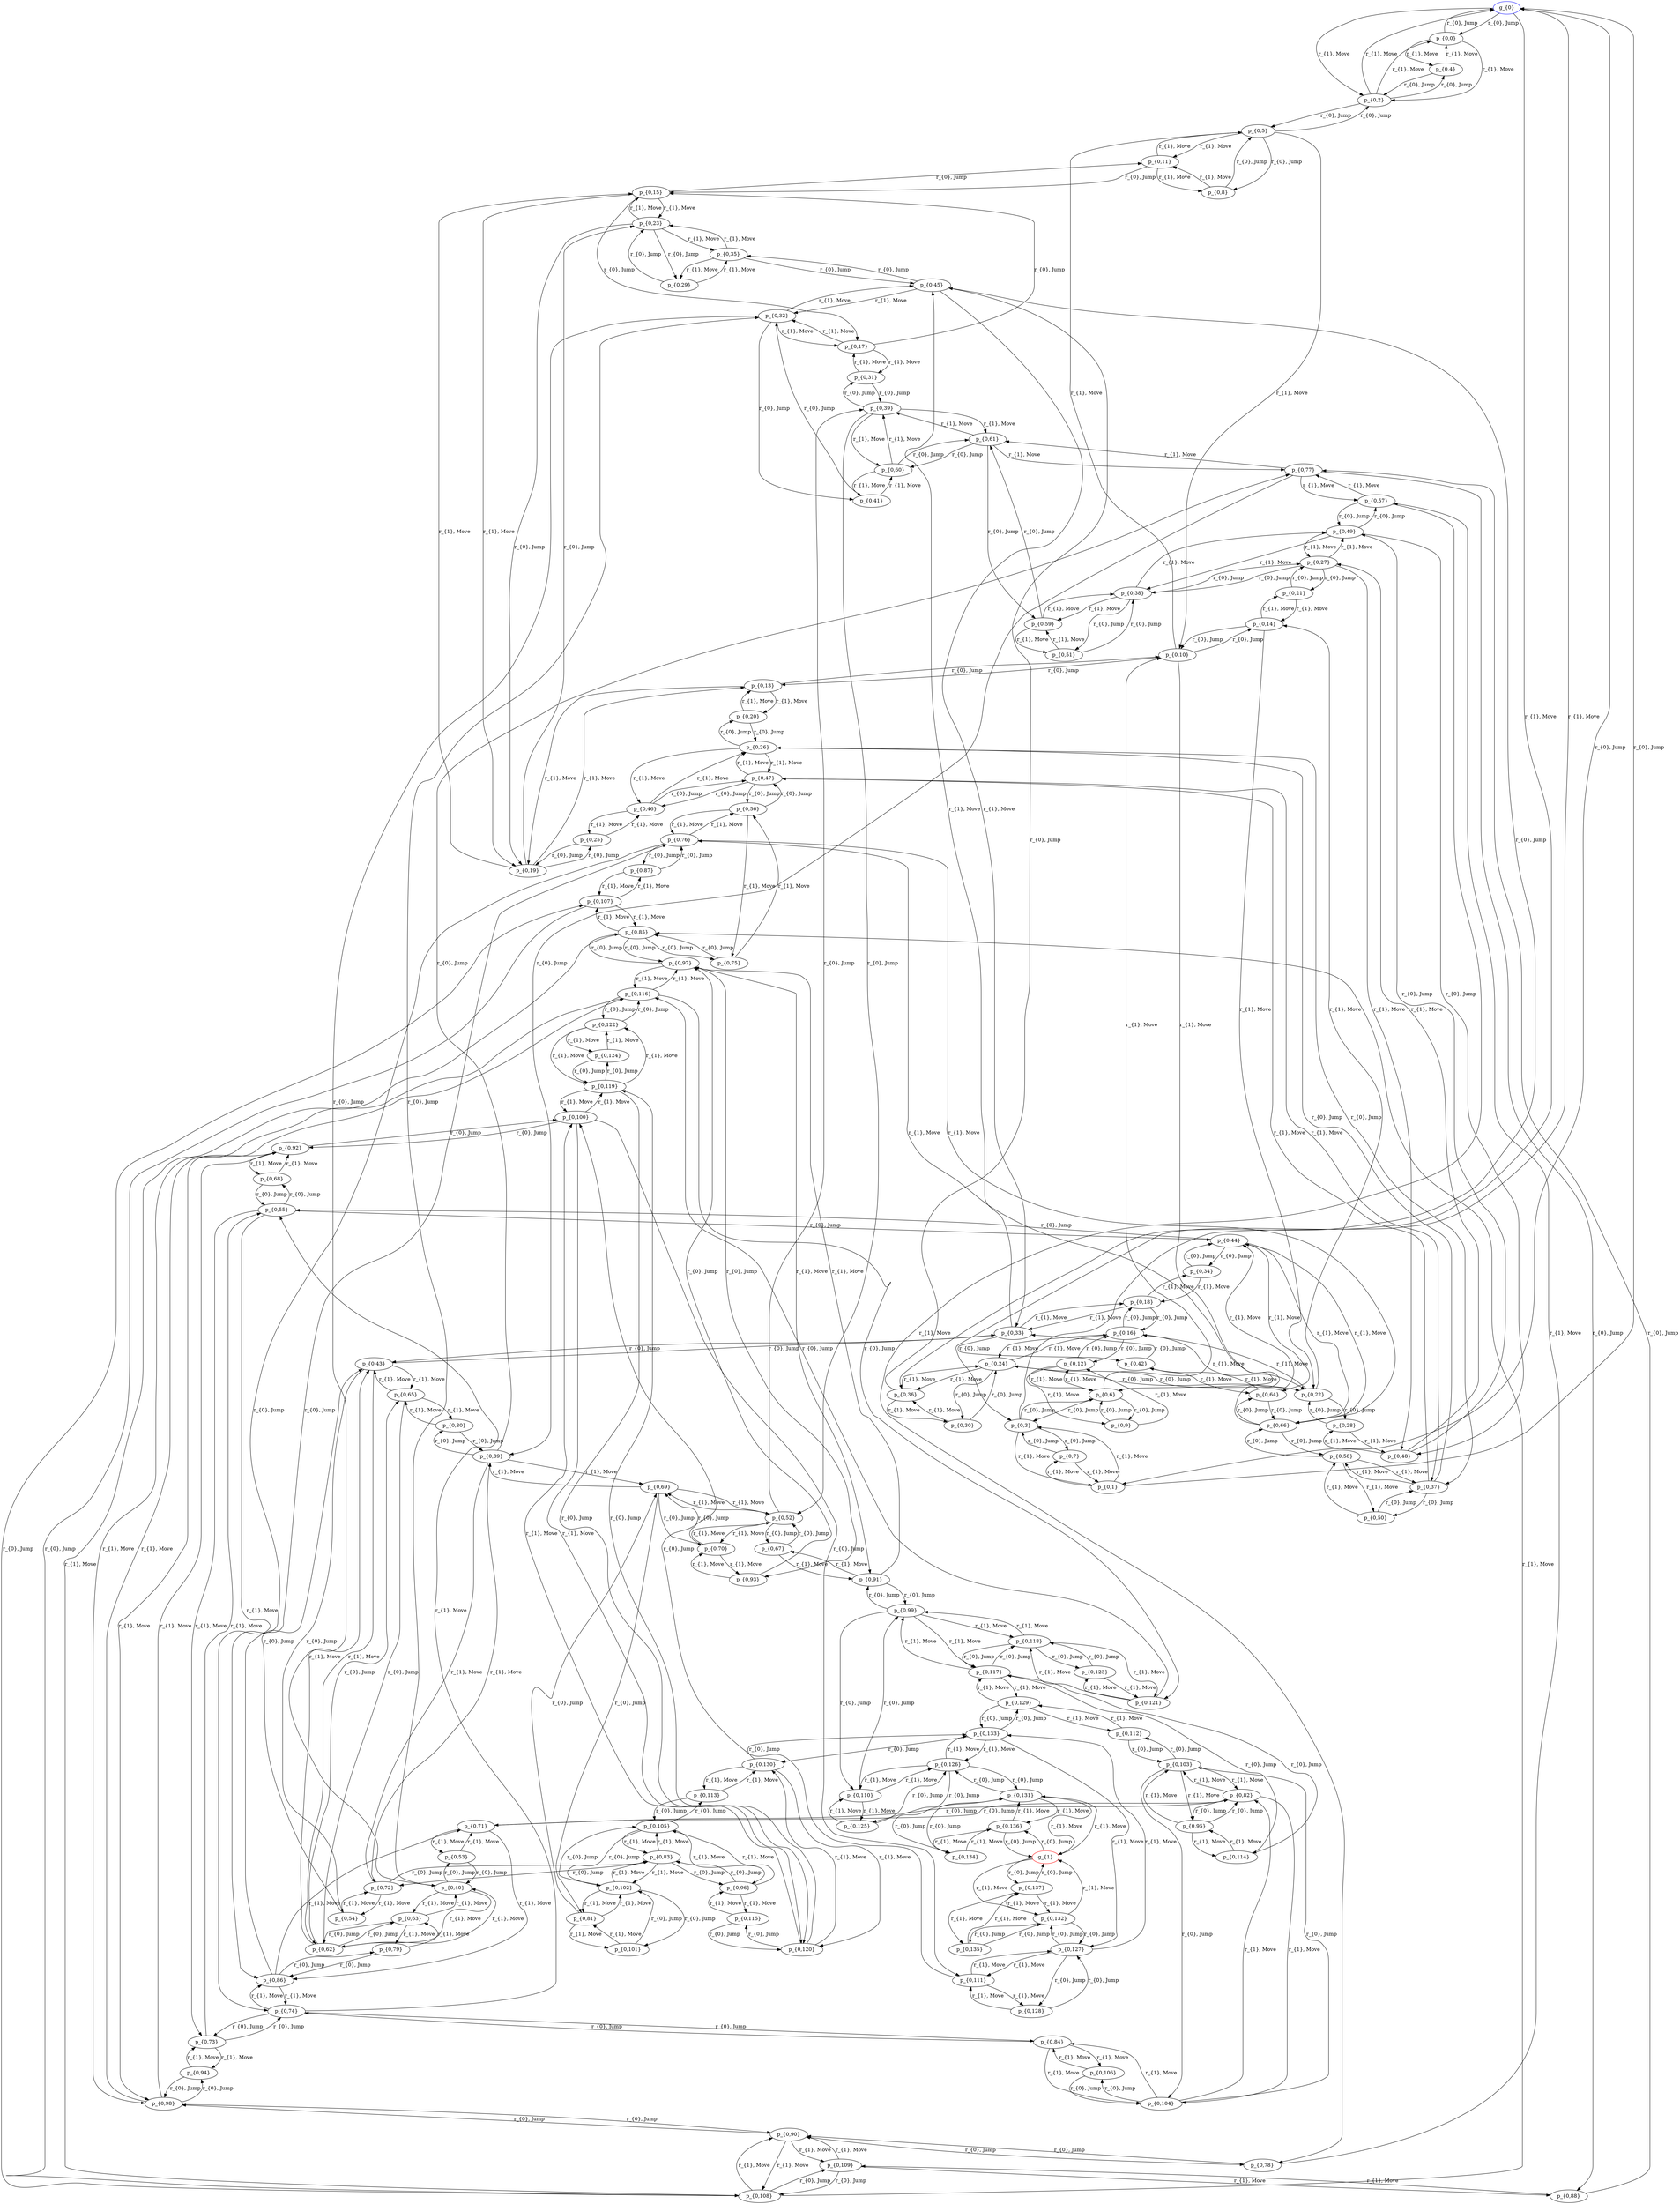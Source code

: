 digraph g {
 layout = "dot"; 
// id = 0, graphName = g_{0}
"0-0" [ shape=ellipse label="g_{0}" image="out/019_g_0_11311100.svg" color="blue" ];
// id = 1, graphName = p_{0,0}
"1-0" [ shape=ellipse label="p_{0,0}" image="out/021_g_2_11311100.svg" ];
// id = 3, graphName = p_{0,1}
"3-0" [ shape=ellipse label="p_{0,1}" image="out/023_g_3_11311100.svg" ];
// id = 5, graphName = p_{0,2}
"5-0" [ shape=ellipse label="p_{0,2}" image="out/025_g_4_11311100.svg" ];
// id = 7, graphName = p_{0,3}
"7-0" [ shape=ellipse label="p_{0,3}" image="out/027_g_5_11311100.svg" ];
// id = 11, graphName = p_{0,4}
"11-0" [ shape=ellipse label="p_{0,4}" image="out/029_g_8_11311100.svg" ];
// id = 13, graphName = p_{0,5}
"13-0" [ shape=ellipse label="p_{0,5}" image="out/031_g_9_11311100.svg" ];
// id = 15, graphName = p_{0,6}
"15-0" [ shape=ellipse label="p_{0,6}" image="out/033_g_10_11311100.svg" ];
// id = 17, graphName = p_{0,7}
"17-0" [ shape=ellipse label="p_{0,7}" image="out/035_g_11_11311100.svg" ];
// id = 29, graphName = p_{0,8}
"29-0" [ shape=ellipse label="p_{0,8}" image="out/037_g_22_11311100.svg" ];
// id = 31, graphName = p_{0,9}
"31-0" [ shape=ellipse label="p_{0,9}" image="out/039_g_23_11311100.svg" ];
// id = 36, graphName = p_{0,10}
"36-0" [ shape=ellipse label="p_{0,10}" image="out/041_g_27_11311100.svg" ];
// id = 38, graphName = p_{0,11}
"38-0" [ shape=ellipse label="p_{0,11}" image="out/043_g_28_11311100.svg" ];
// id = 40, graphName = p_{0,12}
"40-0" [ shape=ellipse label="p_{0,12}" image="out/045_g_29_11311100.svg" ];
// id = 46, graphName = p_{0,13}
"46-0" [ shape=ellipse label="p_{0,13}" image="out/047_g_34_11311100.svg" ];
// id = 48, graphName = p_{0,14}
"48-0" [ shape=ellipse label="p_{0,14}" image="out/049_g_35_11311100.svg" ];
// id = 50, graphName = p_{0,15}
"50-0" [ shape=ellipse label="p_{0,15}" image="out/051_g_36_11311100.svg" ];
// id = 52, graphName = p_{0,16}
"52-0" [ shape=ellipse label="p_{0,16}" image="out/053_g_37_11311100.svg" ];
// id = 64, graphName = p_{0,17}
"64-0" [ shape=ellipse label="p_{0,17}" image="out/055_g_48_11311100.svg" ];
// id = 68, graphName = p_{0,18}
"68-0" [ shape=ellipse label="p_{0,18}" image="out/057_g_51_11311100.svg" ];
// id = 70, graphName = p_{0,19}
"70-0" [ shape=ellipse label="p_{0,19}" image="out/059_g_52_11311100.svg" ];
// id = 72, graphName = p_{0,20}
"72-0" [ shape=ellipse label="p_{0,20}" image="out/061_g_53_11311100.svg" ];
// id = 74, graphName = p_{0,21}
"74-0" [ shape=ellipse label="p_{0,21}" image="out/063_g_54_11311100.svg" ];
// id = 76, graphName = p_{0,22}
"76-0" [ shape=ellipse label="p_{0,22}" image="out/065_g_55_11311100.svg" ];
// id = 78, graphName = p_{0,23}
"78-0" [ shape=ellipse label="p_{0,23}" image="out/067_g_56_11311100.svg" ];
// id = 82, graphName = p_{0,24}
"82-0" [ shape=ellipse label="p_{0,24}" image="out/069_g_59_11311100.svg" ];
// id = 86, graphName = p_{0,25}
"86-0" [ shape=ellipse label="p_{0,25}" image="out/071_g_62_11311100.svg" ];
// id = 89, graphName = p_{0,26}
"89-0" [ shape=ellipse label="p_{0,26}" image="out/073_g_64_11311100.svg" ];
// id = 91, graphName = p_{0,27}
"91-0" [ shape=ellipse label="p_{0,27}" image="out/075_g_65_11311100.svg" ];
// id = 94, graphName = p_{0,28}
"94-0" [ shape=ellipse label="p_{0,28}" image="out/077_g_67_11311100.svg" ];
// id = 96, graphName = p_{0,29}
"96-0" [ shape=ellipse label="p_{0,29}" image="out/079_g_68_11311100.svg" ];
// id = 100, graphName = p_{0,30}
"100-0" [ shape=ellipse label="p_{0,30}" image="out/081_g_71_11311100.svg" ];
// id = 102, graphName = p_{0,31}
"102-0" [ shape=ellipse label="p_{0,31}" image="out/083_g_72_11311100.svg" ];
// id = 104, graphName = p_{0,32}
"104-0" [ shape=ellipse label="p_{0,32}" image="out/085_g_73_11311100.svg" ];
// id = 106, graphName = p_{0,33}
"106-0" [ shape=ellipse label="p_{0,33}" image="out/087_g_74_11311100.svg" ];
// id = 108, graphName = p_{0,34}
"108-0" [ shape=ellipse label="p_{0,34}" image="out/089_g_75_11311100.svg" ];
// id = 116, graphName = p_{0,35}
"116-0" [ shape=ellipse label="p_{0,35}" image="out/091_g_82_11311100.svg" ];
// id = 120, graphName = p_{0,36}
"120-0" [ shape=ellipse label="p_{0,36}" image="out/093_g_85_11311100.svg" ];
// id = 123, graphName = p_{0,37}
"123-0" [ shape=ellipse label="p_{0,37}" image="out/095_g_87_11311100.svg" ];
// id = 127, graphName = p_{0,38}
"127-0" [ shape=ellipse label="p_{0,38}" image="out/097_g_90_11311100.svg" ];
// id = 132, graphName = p_{0,39}
"132-0" [ shape=ellipse label="p_{0,39}" image="out/099_g_94_11311100.svg" ];
// id = 134, graphName = p_{0,40}
"134-0" [ shape=ellipse label="p_{0,40}" image="out/101_g_95_11311100.svg" ];
// id = 136, graphName = p_{0,41}
"136-0" [ shape=ellipse label="p_{0,41}" image="out/103_g_96_11311100.svg" ];
// id = 138, graphName = p_{0,42}
"138-0" [ shape=ellipse label="p_{0,42}" image="out/105_g_97_11311100.svg" ];
// id = 140, graphName = p_{0,43}
"140-0" [ shape=ellipse label="p_{0,43}" image="out/107_g_98_11311100.svg" ];
// id = 142, graphName = p_{0,44}
"142-0" [ shape=ellipse label="p_{0,44}" image="out/109_g_99_11311100.svg" ];
// id = 144, graphName = p_{0,45}
"144-0" [ shape=ellipse label="p_{0,45}" image="out/111_g_100_11311100.svg" ];
// id = 147, graphName = p_{0,46}
"147-0" [ shape=ellipse label="p_{0,46}" image="out/113_g_102_11311100.svg" ];
// id = 149, graphName = p_{0,47}
"149-0" [ shape=ellipse label="p_{0,47}" image="out/115_g_103_11311100.svg" ];
// id = 152, graphName = p_{0,48}
"152-0" [ shape=ellipse label="p_{0,48}" image="out/117_g_105_11311100.svg" ];
// id = 154, graphName = p_{0,49}
"154-0" [ shape=ellipse label="p_{0,49}" image="out/119_g_106_11311100.svg" ];
// id = 169, graphName = p_{0,50}
"169-0" [ shape=ellipse label="p_{0,50}" image="out/121_g_120_11311100.svg" ];
// id = 173, graphName = p_{0,51}
"173-0" [ shape=ellipse label="p_{0,51}" image="out/123_g_123_11311100.svg" ];
// id = 176, graphName = p_{0,52}
"176-0" [ shape=ellipse label="p_{0,52}" image="out/125_g_125_11311100.svg" ];
// id = 179, graphName = p_{0,53}
"179-0" [ shape=ellipse label="p_{0,53}" image="out/127_g_127_11311100.svg" ];
// id = 183, graphName = p_{0,54}
"183-0" [ shape=ellipse label="p_{0,54}" image="out/129_g_130_11311100.svg" ];
// id = 186, graphName = p_{0,55}
"186-0" [ shape=ellipse label="p_{0,55}" image="out/131_g_132_11311100.svg" ];
// id = 192, graphName = p_{0,56}
"192-0" [ shape=ellipse label="p_{0,56}" image="out/133_g_137_11311100.svg" ];
// id = 197, graphName = p_{0,57}
"197-0" [ shape=ellipse label="p_{0,57}" image="out/135_g_141_11311100.svg" ];
// id = 199, graphName = p_{0,58}
"199-0" [ shape=ellipse label="p_{0,58}" image="out/137_g_142_11311100.svg" ];
// id = 203, graphName = p_{0,59}
"203-0" [ shape=ellipse label="p_{0,59}" image="out/139_g_145_11311100.svg" ];
// id = 205, graphName = p_{0,60}
"205-0" [ shape=ellipse label="p_{0,60}" image="out/141_g_146_11311100.svg" ];
// id = 207, graphName = p_{0,61}
"207-0" [ shape=ellipse label="p_{0,61}" image="out/143_g_147_11311100.svg" ];
// id = 209, graphName = p_{0,62}
"209-0" [ shape=ellipse label="p_{0,62}" image="out/145_g_148_11311100.svg" ];
// id = 211, graphName = p_{0,63}
"211-0" [ shape=ellipse label="p_{0,63}" image="out/147_g_149_11311100.svg" ];
// id = 214, graphName = p_{0,64}
"214-0" [ shape=ellipse label="p_{0,64}" image="out/149_g_151_11311100.svg" ];
// id = 216, graphName = p_{0,65}
"216-0" [ shape=ellipse label="p_{0,65}" image="out/151_g_152_11311100.svg" ];
// id = 219, graphName = p_{0,66}
"219-0" [ shape=ellipse label="p_{0,66}" image="out/153_g_154_11311100.svg" ];
// id = 235, graphName = p_{0,67}
"235-0" [ shape=ellipse label="p_{0,67}" image="out/155_g_169_11311100.svg" ];
// id = 239, graphName = p_{0,68}
"239-0" [ shape=ellipse label="p_{0,68}" image="out/157_g_172_11311100.svg" ];
// id = 258, graphName = p_{0,69}
"258-0" [ shape=ellipse label="p_{0,69}" image="out/159_g_190_11311100.svg" ];
// id = 260, graphName = p_{0,70}
"260-0" [ shape=ellipse label="p_{0,70}" image="out/161_g_191_11311100.svg" ];
// id = 262, graphName = p_{0,71}
"262-0" [ shape=ellipse label="p_{0,71}" image="out/163_g_192_11311100.svg" ];
// id = 264, graphName = p_{0,72}
"264-0" [ shape=ellipse label="p_{0,72}" image="out/165_g_193_11311100.svg" ];
// id = 266, graphName = p_{0,73}
"266-0" [ shape=ellipse label="p_{0,73}" image="out/167_g_194_11311100.svg" ];
// id = 268, graphName = p_{0,74}
"268-0" [ shape=ellipse label="p_{0,74}" image="out/169_g_195_11311100.svg" ];
// id = 270, graphName = p_{0,75}
"270-0" [ shape=ellipse label="p_{0,75}" image="out/171_g_196_11311100.svg" ];
// id = 272, graphName = p_{0,76}
"272-0" [ shape=ellipse label="p_{0,76}" image="out/173_g_197_11311100.svg" ];
// id = 274, graphName = p_{0,77}
"274-0" [ shape=ellipse label="p_{0,77}" image="out/175_g_198_11311100.svg" ];
// id = 276, graphName = p_{0,78}
"276-0" [ shape=ellipse label="p_{0,78}" image="out/177_g_199_11311100.svg" ];
// id = 289, graphName = p_{0,79}
"289-0" [ shape=ellipse label="p_{0,79}" image="out/179_g_211_11311100.svg" ];
// id = 293, graphName = p_{0,80}
"293-0" [ shape=ellipse label="p_{0,80}" image="out/181_g_214_11311100.svg" ];
// id = 301, graphName = p_{0,81}
"301-0" [ shape=ellipse label="p_{0,81}" image="out/183_g_221_11311100.svg" ];
// id = 304, graphName = p_{0,82}
"304-0" [ shape=ellipse label="p_{0,82}" image="out/185_g_223_11311100.svg" ];
// id = 306, graphName = p_{0,83}
"306-0" [ shape=ellipse label="p_{0,83}" image="out/187_g_224_11311100.svg" ];
// id = 309, graphName = p_{0,84}
"309-0" [ shape=ellipse label="p_{0,84}" image="out/189_g_226_11311100.svg" ];
// id = 312, graphName = p_{0,85}
"312-0" [ shape=ellipse label="p_{0,85}" image="out/191_g_228_11311100.svg" ];
// id = 314, graphName = p_{0,86}
"314-0" [ shape=ellipse label="p_{0,86}" image="out/193_g_229_11311100.svg" ];
// id = 316, graphName = p_{0,87}
"316-0" [ shape=ellipse label="p_{0,87}" image="out/195_g_230_11311100.svg" ];
// id = 318, graphName = p_{0,88}
"318-0" [ shape=ellipse label="p_{0,88}" image="out/197_g_231_11311100.svg" ];
// id = 320, graphName = p_{0,89}
"320-0" [ shape=ellipse label="p_{0,89}" image="out/199_g_232_11311100.svg" ];
// id = 322, graphName = p_{0,90}
"322-0" [ shape=ellipse label="p_{0,90}" image="out/201_g_233_11311100.svg" ];
// id = 326, graphName = p_{0,91}
"326-0" [ shape=ellipse label="p_{0,91}" image="out/203_g_236_11311100.svg" ];
// id = 328, graphName = p_{0,92}
"328-0" [ shape=ellipse label="p_{0,92}" image="out/205_g_237_11311100.svg" ];
// id = 333, graphName = p_{0,93}
"333-0" [ shape=ellipse label="p_{0,93}" image="out/207_g_241_11311100.svg" ];
// id = 339, graphName = p_{0,94}
"339-0" [ shape=ellipse label="p_{0,94}" image="out/209_g_246_11311100.svg" ];
// id = 353, graphName = p_{0,95}
"353-0" [ shape=ellipse label="p_{0,95}" image="out/211_g_259_11311100.svg" ];
// id = 357, graphName = p_{0,96}
"357-0" [ shape=ellipse label="p_{0,96}" image="out/213_g_262_11311100.svg" ];
// id = 361, graphName = p_{0,97}
"361-0" [ shape=ellipse label="p_{0,97}" image="out/215_g_265_11311100.svg" ];
// id = 369, graphName = p_{0,98}
"369-0" [ shape=ellipse label="p_{0,98}" image="out/217_g_272_11311100.svg" ];
// id = 372, graphName = p_{0,99}
"372-0" [ shape=ellipse label="p_{0,99}" image="out/219_g_274_11311100.svg" ];
// id = 374, graphName = p_{0,100}
"374-0" [ shape=ellipse label="p_{0,100}" image="out/221_g_275_11311100.svg" ];
// id = 378, graphName = p_{0,101}
"378-0" [ shape=ellipse label="p_{0,101}" image="out/223_g_278_11311100.svg" ];
// id = 380, graphName = p_{0,102}
"380-0" [ shape=ellipse label="p_{0,102}" image="out/225_g_279_11311100.svg" ];
// id = 382, graphName = p_{0,103}
"382-0" [ shape=ellipse label="p_{0,103}" image="out/227_g_280_11311100.svg" ];
// id = 384, graphName = p_{0,104}
"384-0" [ shape=ellipse label="p_{0,104}" image="out/229_g_281_11311100.svg" ];
// id = 387, graphName = p_{0,105}
"387-0" [ shape=ellipse label="p_{0,105}" image="out/231_g_283_11311100.svg" ];
// id = 390, graphName = p_{0,106}
"390-0" [ shape=ellipse label="p_{0,106}" image="out/233_g_285_11311100.svg" ];
// id = 392, graphName = p_{0,107}
"392-0" [ shape=ellipse label="p_{0,107}" image="out/235_g_286_11311100.svg" ];
// id = 394, graphName = p_{0,108}
"394-0" [ shape=ellipse label="p_{0,108}" image="out/237_g_287_11311100.svg" ];
// id = 399, graphName = p_{0,109}
"399-0" [ shape=ellipse label="p_{0,109}" image="out/239_g_291_11311100.svg" ];
// id = 417, graphName = p_{0,110}
"417-0" [ shape=ellipse label="p_{0,110}" image="out/241_g_308_11311100.svg" ];
// id = 421, graphName = p_{0,111}
"421-0" [ shape=ellipse label="p_{0,111}" image="out/243_g_311_11311100.svg" ];
// id = 426, graphName = p_{0,112}
"426-0" [ shape=ellipse label="p_{0,112}" image="out/245_g_315_11311100.svg" ];
// id = 432, graphName = p_{0,113}
"432-0" [ shape=ellipse label="p_{0,113}" image="out/247_g_320_11311100.svg" ];
// id = 439, graphName = p_{0,114}
"439-0" [ shape=ellipse label="p_{0,114}" image="out/249_g_326_11311100.svg" ];
// id = 443, graphName = p_{0,115}
"443-0" [ shape=ellipse label="p_{0,115}" image="out/251_g_329_11311100.svg" ];
// id = 445, graphName = p_{0,116}
"445-0" [ shape=ellipse label="p_{0,116}" image="out/253_g_330_11311100.svg" ];
// id = 450, graphName = p_{0,117}
"450-0" [ shape=ellipse label="p_{0,117}" image="out/255_g_334_11311100.svg" ];
// id = 452, graphName = p_{0,118}
"452-0" [ shape=ellipse label="p_{0,118}" image="out/257_g_335_11311100.svg" ];
// id = 454, graphName = p_{0,119}
"454-0" [ shape=ellipse label="p_{0,119}" image="out/259_g_336_11311100.svg" ];
// id = 456, graphName = p_{0,120}
"456-0" [ shape=ellipse label="p_{0,120}" image="out/261_g_337_11311100.svg" ];
// id = 480, graphName = p_{0,121}
"480-0" [ shape=ellipse label="p_{0,121}" image="out/263_g_360_11311100.svg" ];
// id = 482, graphName = p_{0,122}
"482-0" [ shape=ellipse label="p_{0,122}" image="out/265_g_361_11311100.svg" ];
// id = 486, graphName = p_{0,123}
"486-0" [ shape=ellipse label="p_{0,123}" image="out/267_g_364_11311100.svg" ];
// id = 490, graphName = p_{0,124}
"490-0" [ shape=ellipse label="p_{0,124}" image="out/269_g_367_11311100.svg" ];
// id = 494, graphName = p_{0,125}
"494-0" [ shape=ellipse label="p_{0,125}" image="out/271_g_370_11311100.svg" ];
// id = 496, graphName = p_{0,126}
"496-0" [ shape=ellipse label="p_{0,126}" image="out/273_g_371_11311100.svg" ];
// id = 498, graphName = p_{0,127}
"498-0" [ shape=ellipse label="p_{0,127}" image="out/275_g_372_11311100.svg" ];
// id = 500, graphName = p_{0,128}
"500-0" [ shape=ellipse label="p_{0,128}" image="out/277_g_373_11311100.svg" ];
// id = 502, graphName = p_{0,129}
"502-0" [ shape=ellipse label="p_{0,129}" image="out/279_g_374_11311100.svg" ];
// id = 504, graphName = p_{0,130}
"504-0" [ shape=ellipse label="p_{0,130}" image="out/281_g_375_11311100.svg" ];
// id = 523, graphName = p_{0,131}
"523-0" [ shape=ellipse label="p_{0,131}" image="out/283_g_393_11311100.svg" ];
// id = 527, graphName = p_{0,132}
"527-0" [ shape=ellipse label="p_{0,132}" image="out/285_g_396_11311100.svg" ];
// id = 530, graphName = p_{0,133}
"530-0" [ shape=ellipse label="p_{0,133}" image="out/287_g_398_11311100.svg" ];
// id = 550, graphName = p_{0,134}
"550-0" [ shape=ellipse label="p_{0,134}" image="out/289_g_417_11311100.svg" ];
// id = 552, graphName = p_{0,135}
"552-0" [ shape=ellipse label="p_{0,135}" image="out/291_g_418_11311100.svg" ];
// id = 557, graphName = g_{1}
"557-0" [ shape=ellipse label="g_{1}" image="out/292_g_1_11311100.svg" color="red" ];
// id = 559, graphName = p_{0,136}
"559-0" [ shape=ellipse label="p_{0,136}" image="out/294_g_423_11311100.svg" ];
// id = 561, graphName = p_{0,137}
"561-0" [ shape=ellipse label="p_{0,137}" image="out/296_g_424_11311100.svg" ];
// id = 2{ 'g_{0}' }, 'Jump', { 'p_{0,0}' }
"0-0" -> "1-0" [ label="r_{0}, Jump" ];
// id = 4{ 'g_{0}' }, 'Jump', { 'p_{0,1}' }
"0-0" -> "3-0" [ label="r_{0}, Jump" ];
// id = 6{ 'g_{0}' }, 'Move', { 'p_{0,2}' }
"0-0" -> "5-0" [ label="r_{1}, Move" ];
// id = 8{ 'g_{0}' }, 'Move', { 'p_{0,3}' }
"0-0" -> "7-0" [ label="r_{1}, Move" ];
// id = 9{ 'p_{0,0}' }, 'Jump', { 'g_{0}' }
"1-0" -> "0-0" [ label="r_{0}, Jump" ];
// id = 10{ 'p_{0,1}' }, 'Jump', { 'g_{0}' }
"3-0" -> "0-0" [ label="r_{0}, Jump" ];
// id = 12{ 'p_{0,2}' }, 'Jump', { 'p_{0,4}' }
"5-0" -> "11-0" [ label="r_{0}, Jump" ];
// id = 14{ 'p_{0,2}' }, 'Jump', { 'p_{0,5}' }
"5-0" -> "13-0" [ label="r_{0}, Jump" ];
// id = 16{ 'p_{0,3}' }, 'Jump', { 'p_{0,6}' }
"7-0" -> "15-0" [ label="r_{0}, Jump" ];
// id = 18{ 'p_{0,3}' }, 'Jump', { 'p_{0,7}' }
"7-0" -> "17-0" [ label="r_{0}, Jump" ];
// id = 19{ 'p_{0,0}' }, 'Move', { 'p_{0,4}' }
"1-0" -> "11-0" [ label="r_{1}, Move" ];
// id = 20{ 'p_{0,0}' }, 'Move', { 'p_{0,2}' }
"1-0" -> "5-0" [ label="r_{1}, Move" ];
// id = 21{ 'p_{0,1}' }, 'Move', { 'p_{0,3}' }
"3-0" -> "7-0" [ label="r_{1}, Move" ];
// id = 22{ 'p_{0,1}' }, 'Move', { 'p_{0,7}' }
"3-0" -> "17-0" [ label="r_{1}, Move" ];
// id = 23{ 'p_{0,2}' }, 'Move', { 'p_{0,0}' }
"5-0" -> "1-0" [ label="r_{1}, Move" ];
// id = 24{ 'p_{0,2}' }, 'Move', { 'g_{0}' }
"5-0" -> "0-0" [ label="r_{1}, Move" ];
// id = 25{ 'p_{0,3}' }, 'Move', { 'g_{0}' }
"7-0" -> "0-0" [ label="r_{1}, Move" ];
// id = 26{ 'p_{0,3}' }, 'Move', { 'p_{0,1}' }
"7-0" -> "3-0" [ label="r_{1}, Move" ];
// id = 27{ 'p_{0,4}' }, 'Jump', { 'p_{0,2}' }
"11-0" -> "5-0" [ label="r_{0}, Jump" ];
// id = 28{ 'p_{0,5}' }, 'Jump', { 'p_{0,2}' }
"13-0" -> "5-0" [ label="r_{0}, Jump" ];
// id = 30{ 'p_{0,5}' }, 'Jump', { 'p_{0,8}' }
"13-0" -> "29-0" [ label="r_{0}, Jump" ];
// id = 32{ 'p_{0,6}' }, 'Jump', { 'p_{0,9}' }
"15-0" -> "31-0" [ label="r_{0}, Jump" ];
// id = 33{ 'p_{0,6}' }, 'Jump', { 'p_{0,3}' }
"15-0" -> "7-0" [ label="r_{0}, Jump" ];
// id = 34{ 'p_{0,7}' }, 'Jump', { 'p_{0,3}' }
"17-0" -> "7-0" [ label="r_{0}, Jump" ];
// id = 35{ 'p_{0,4}' }, 'Move', { 'p_{0,0}' }
"11-0" -> "1-0" [ label="r_{1}, Move" ];
// id = 37{ 'p_{0,5}' }, 'Move', { 'p_{0,10}' }
"13-0" -> "36-0" [ label="r_{1}, Move" ];
// id = 39{ 'p_{0,5}' }, 'Move', { 'p_{0,11}' }
"13-0" -> "38-0" [ label="r_{1}, Move" ];
// id = 41{ 'p_{0,6}' }, 'Move', { 'p_{0,12}' }
"15-0" -> "40-0" [ label="r_{1}, Move" ];
// id = 42{ 'p_{0,6}' }, 'Move', { 'p_{0,10}' }
"15-0" -> "36-0" [ label="r_{1}, Move" ];
// id = 43{ 'p_{0,7}' }, 'Move', { 'p_{0,1}' }
"17-0" -> "3-0" [ label="r_{1}, Move" ];
// id = 44{ 'p_{0,8}' }, 'Jump', { 'p_{0,5}' }
"29-0" -> "13-0" [ label="r_{0}, Jump" ];
// id = 45{ 'p_{0,9}' }, 'Jump', { 'p_{0,6}' }
"31-0" -> "15-0" [ label="r_{0}, Jump" ];
// id = 47{ 'p_{0,10}' }, 'Jump', { 'p_{0,13}' }
"36-0" -> "46-0" [ label="r_{0}, Jump" ];
// id = 49{ 'p_{0,10}' }, 'Jump', { 'p_{0,14}' }
"36-0" -> "48-0" [ label="r_{0}, Jump" ];
// id = 51{ 'p_{0,11}' }, 'Jump', { 'p_{0,15}' }
"38-0" -> "50-0" [ label="r_{0}, Jump" ];
// id = 53{ 'p_{0,12}' }, 'Jump', { 'p_{0,16}' }
"40-0" -> "52-0" [ label="r_{0}, Jump" ];
// id = 54{ 'p_{0,8}' }, 'Move', { 'p_{0,11}' }
"29-0" -> "38-0" [ label="r_{1}, Move" ];
// id = 55{ 'p_{0,9}' }, 'Move', { 'p_{0,12}' }
"31-0" -> "40-0" [ label="r_{1}, Move" ];
// id = 56{ 'p_{0,10}' }, 'Move', { 'p_{0,5}' }
"36-0" -> "13-0" [ label="r_{1}, Move" ];
// id = 57{ 'p_{0,10}' }, 'Move', { 'p_{0,6}' }
"36-0" -> "15-0" [ label="r_{1}, Move" ];
// id = 58{ 'p_{0,11}' }, 'Move', { 'p_{0,5}' }
"38-0" -> "13-0" [ label="r_{1}, Move" ];
// id = 59{ 'p_{0,11}' }, 'Move', { 'p_{0,8}' }
"38-0" -> "29-0" [ label="r_{1}, Move" ];
// id = 60{ 'p_{0,12}' }, 'Move', { 'p_{0,9}' }
"40-0" -> "31-0" [ label="r_{1}, Move" ];
// id = 61{ 'p_{0,12}' }, 'Move', { 'p_{0,6}' }
"40-0" -> "15-0" [ label="r_{1}, Move" ];
// id = 62{ 'p_{0,13}' }, 'Jump', { 'p_{0,10}' }
"46-0" -> "36-0" [ label="r_{0}, Jump" ];
// id = 63{ 'p_{0,14}' }, 'Jump', { 'p_{0,10}' }
"48-0" -> "36-0" [ label="r_{0}, Jump" ];
// id = 65{ 'p_{0,15}' }, 'Jump', { 'p_{0,17}' }
"50-0" -> "64-0" [ label="r_{0}, Jump" ];
// id = 66{ 'p_{0,15}' }, 'Jump', { 'p_{0,11}' }
"50-0" -> "38-0" [ label="r_{0}, Jump" ];
// id = 67{ 'p_{0,16}' }, 'Jump', { 'p_{0,12}' }
"52-0" -> "40-0" [ label="r_{0}, Jump" ];
// id = 69{ 'p_{0,16}' }, 'Jump', { 'p_{0,18}' }
"52-0" -> "68-0" [ label="r_{0}, Jump" ];
// id = 71{ 'p_{0,13}' }, 'Move', { 'p_{0,19}' }
"46-0" -> "70-0" [ label="r_{1}, Move" ];
// id = 73{ 'p_{0,13}' }, 'Move', { 'p_{0,20}' }
"46-0" -> "72-0" [ label="r_{1}, Move" ];
// id = 75{ 'p_{0,14}' }, 'Move', { 'p_{0,21}' }
"48-0" -> "74-0" [ label="r_{1}, Move" ];
// id = 77{ 'p_{0,14}' }, 'Move', { 'p_{0,22}' }
"48-0" -> "76-0" [ label="r_{1}, Move" ];
// id = 79{ 'p_{0,15}' }, 'Move', { 'p_{0,23}' }
"50-0" -> "78-0" [ label="r_{1}, Move" ];
// id = 80{ 'p_{0,15}' }, 'Move', { 'p_{0,19}' }
"50-0" -> "70-0" [ label="r_{1}, Move" ];
// id = 81{ 'p_{0,16}' }, 'Move', { 'p_{0,22}' }
"52-0" -> "76-0" [ label="r_{1}, Move" ];
// id = 83{ 'p_{0,16}' }, 'Move', { 'p_{0,24}' }
"52-0" -> "82-0" [ label="r_{1}, Move" ];
// id = 84{ 'p_{0,17}' }, 'Jump', { 'p_{0,15}' }
"64-0" -> "50-0" [ label="r_{0}, Jump" ];
// id = 85{ 'p_{0,18}' }, 'Jump', { 'p_{0,16}' }
"68-0" -> "52-0" [ label="r_{0}, Jump" ];
// id = 87{ 'p_{0,19}' }, 'Jump', { 'p_{0,25}' }
"70-0" -> "86-0" [ label="r_{0}, Jump" ];
// id = 88{ 'p_{0,19}' }, 'Jump', { 'p_{0,23}' }
"70-0" -> "78-0" [ label="r_{0}, Jump" ];
// id = 90{ 'p_{0,20}' }, 'Jump', { 'p_{0,26}' }
"72-0" -> "89-0" [ label="r_{0}, Jump" ];
// id = 92{ 'p_{0,21}' }, 'Jump', { 'p_{0,27}' }
"74-0" -> "91-0" [ label="r_{0}, Jump" ];
// id = 93{ 'p_{0,22}' }, 'Jump', { 'p_{0,24}' }
"76-0" -> "82-0" [ label="r_{0}, Jump" ];
// id = 95{ 'p_{0,22}' }, 'Jump', { 'p_{0,28}' }
"76-0" -> "94-0" [ label="r_{0}, Jump" ];
// id = 97{ 'p_{0,23}' }, 'Jump', { 'p_{0,29}' }
"78-0" -> "96-0" [ label="r_{0}, Jump" ];
// id = 98{ 'p_{0,23}' }, 'Jump', { 'p_{0,19}' }
"78-0" -> "70-0" [ label="r_{0}, Jump" ];
// id = 99{ 'p_{0,24}' }, 'Jump', { 'p_{0,22}' }
"82-0" -> "76-0" [ label="r_{0}, Jump" ];
// id = 101{ 'p_{0,24}' }, 'Jump', { 'p_{0,30}' }
"82-0" -> "100-0" [ label="r_{0}, Jump" ];
// id = 103{ 'p_{0,17}' }, 'Move', { 'p_{0,31}' }
"64-0" -> "102-0" [ label="r_{1}, Move" ];
// id = 105{ 'p_{0,17}' }, 'Move', { 'p_{0,32}' }
"64-0" -> "104-0" [ label="r_{1}, Move" ];
// id = 107{ 'p_{0,18}' }, 'Move', { 'p_{0,33}' }
"68-0" -> "106-0" [ label="r_{1}, Move" ];
// id = 109{ 'p_{0,18}' }, 'Move', { 'p_{0,34}' }
"68-0" -> "108-0" [ label="r_{1}, Move" ];
// id = 110{ 'p_{0,19}' }, 'Move', { 'p_{0,13}' }
"70-0" -> "46-0" [ label="r_{1}, Move" ];
// id = 111{ 'p_{0,19}' }, 'Move', { 'p_{0,15}' }
"70-0" -> "50-0" [ label="r_{1}, Move" ];
// id = 112{ 'p_{0,20}' }, 'Move', { 'p_{0,13}' }
"72-0" -> "46-0" [ label="r_{1}, Move" ];
// id = 113{ 'p_{0,21}' }, 'Move', { 'p_{0,14}' }
"74-0" -> "48-0" [ label="r_{1}, Move" ];
// id = 114{ 'p_{0,22}' }, 'Move', { 'p_{0,16}' }
"76-0" -> "52-0" [ label="r_{1}, Move" ];
// id = 115{ 'p_{0,22}' }, 'Move', { 'p_{0,14}' }
"76-0" -> "48-0" [ label="r_{1}, Move" ];
// id = 117{ 'p_{0,23}' }, 'Move', { 'p_{0,35}' }
"78-0" -> "116-0" [ label="r_{1}, Move" ];
// id = 118{ 'p_{0,23}' }, 'Move', { 'p_{0,15}' }
"78-0" -> "50-0" [ label="r_{1}, Move" ];
// id = 119{ 'p_{0,24}' }, 'Move', { 'p_{0,16}' }
"82-0" -> "52-0" [ label="r_{1}, Move" ];
// id = 121{ 'p_{0,24}' }, 'Move', { 'p_{0,36}' }
"82-0" -> "120-0" [ label="r_{1}, Move" ];
// id = 122{ 'p_{0,25}' }, 'Jump', { 'p_{0,19}' }
"86-0" -> "70-0" [ label="r_{0}, Jump" ];
// id = 124{ 'p_{0,26}' }, 'Jump', { 'p_{0,37}' }
"89-0" -> "123-0" [ label="r_{0}, Jump" ];
// id = 125{ 'p_{0,26}' }, 'Jump', { 'p_{0,20}' }
"89-0" -> "72-0" [ label="r_{0}, Jump" ];
// id = 126{ 'p_{0,27}' }, 'Jump', { 'p_{0,21}' }
"91-0" -> "74-0" [ label="r_{0}, Jump" ];
// id = 128{ 'p_{0,27}' }, 'Jump', { 'p_{0,38}' }
"91-0" -> "127-0" [ label="r_{0}, Jump" ];
// id = 129{ 'p_{0,28}' }, 'Jump', { 'p_{0,22}' }
"94-0" -> "76-0" [ label="r_{0}, Jump" ];
// id = 130{ 'p_{0,29}' }, 'Jump', { 'p_{0,23}' }
"96-0" -> "78-0" [ label="r_{0}, Jump" ];
// id = 131{ 'p_{0,30}' }, 'Jump', { 'p_{0,24}' }
"100-0" -> "82-0" [ label="r_{0}, Jump" ];
// id = 133{ 'p_{0,31}' }, 'Jump', { 'p_{0,39}' }
"102-0" -> "132-0" [ label="r_{0}, Jump" ];
// id = 135{ 'p_{0,32}' }, 'Jump', { 'p_{0,40}' }
"104-0" -> "134-0" [ label="r_{0}, Jump" ];
// id = 137{ 'p_{0,32}' }, 'Jump', { 'p_{0,41}' }
"104-0" -> "136-0" [ label="r_{0}, Jump" ];
// id = 139{ 'p_{0,33}' }, 'Jump', { 'p_{0,42}' }
"106-0" -> "138-0" [ label="r_{0}, Jump" ];
// id = 141{ 'p_{0,33}' }, 'Jump', { 'p_{0,43}' }
"106-0" -> "140-0" [ label="r_{0}, Jump" ];
// id = 143{ 'p_{0,34}' }, 'Jump', { 'p_{0,44}' }
"108-0" -> "142-0" [ label="r_{0}, Jump" ];
// id = 145{ 'p_{0,35}' }, 'Jump', { 'p_{0,45}' }
"116-0" -> "144-0" [ label="r_{0}, Jump" ];
// id = 146{ 'p_{0,36}' }, 'Jump', { 'p_{0,45}' }
"120-0" -> "144-0" [ label="r_{0}, Jump" ];
// id = 148{ 'p_{0,25}' }, 'Move', { 'p_{0,46}' }
"86-0" -> "147-0" [ label="r_{1}, Move" ];
// id = 150{ 'p_{0,26}' }, 'Move', { 'p_{0,47}' }
"89-0" -> "149-0" [ label="r_{1}, Move" ];
// id = 151{ 'p_{0,26}' }, 'Move', { 'p_{0,46}' }
"89-0" -> "147-0" [ label="r_{1}, Move" ];
// id = 153{ 'p_{0,27}' }, 'Move', { 'p_{0,48}' }
"91-0" -> "152-0" [ label="r_{1}, Move" ];
// id = 155{ 'p_{0,27}' }, 'Move', { 'p_{0,49}' }
"91-0" -> "154-0" [ label="r_{1}, Move" ];
// id = 156{ 'p_{0,28}' }, 'Move', { 'p_{0,48}' }
"94-0" -> "152-0" [ label="r_{1}, Move" ];
// id = 157{ 'p_{0,29}' }, 'Move', { 'p_{0,35}' }
"96-0" -> "116-0" [ label="r_{1}, Move" ];
// id = 158{ 'p_{0,30}' }, 'Move', { 'p_{0,36}' }
"100-0" -> "120-0" [ label="r_{1}, Move" ];
// id = 159{ 'p_{0,31}' }, 'Move', { 'p_{0,17}' }
"102-0" -> "64-0" [ label="r_{1}, Move" ];
// id = 160{ 'p_{0,32}' }, 'Move', { 'p_{0,45}' }
"104-0" -> "144-0" [ label="r_{1}, Move" ];
// id = 161{ 'p_{0,32}' }, 'Move', { 'p_{0,17}' }
"104-0" -> "64-0" [ label="r_{1}, Move" ];
// id = 162{ 'p_{0,33}' }, 'Move', { 'p_{0,18}' }
"106-0" -> "68-0" [ label="r_{1}, Move" ];
// id = 163{ 'p_{0,33}' }, 'Move', { 'p_{0,45}' }
"106-0" -> "144-0" [ label="r_{1}, Move" ];
// id = 164{ 'p_{0,34}' }, 'Move', { 'p_{0,18}' }
"108-0" -> "68-0" [ label="r_{1}, Move" ];
// id = 165{ 'p_{0,35}' }, 'Move', { 'p_{0,29}' }
"116-0" -> "96-0" [ label="r_{1}, Move" ];
// id = 166{ 'p_{0,35}' }, 'Move', { 'p_{0,23}' }
"116-0" -> "78-0" [ label="r_{1}, Move" ];
// id = 167{ 'p_{0,36}' }, 'Move', { 'p_{0,24}' }
"120-0" -> "82-0" [ label="r_{1}, Move" ];
// id = 168{ 'p_{0,36}' }, 'Move', { 'p_{0,30}' }
"120-0" -> "100-0" [ label="r_{1}, Move" ];
// id = 170{ 'p_{0,37}' }, 'Jump', { 'p_{0,50}' }
"123-0" -> "169-0" [ label="r_{0}, Jump" ];
// id = 171{ 'p_{0,37}' }, 'Jump', { 'p_{0,26}' }
"123-0" -> "89-0" [ label="r_{0}, Jump" ];
// id = 172{ 'p_{0,38}' }, 'Jump', { 'p_{0,27}' }
"127-0" -> "91-0" [ label="r_{0}, Jump" ];
// id = 174{ 'p_{0,38}' }, 'Jump', { 'p_{0,51}' }
"127-0" -> "173-0" [ label="r_{0}, Jump" ];
// id = 175{ 'p_{0,39}' }, 'Jump', { 'p_{0,31}' }
"132-0" -> "102-0" [ label="r_{0}, Jump" ];
// id = 177{ 'p_{0,39}' }, 'Jump', { 'p_{0,52}' }
"132-0" -> "176-0" [ label="r_{0}, Jump" ];
// id = 178{ 'p_{0,40}' }, 'Jump', { 'p_{0,32}' }
"134-0" -> "104-0" [ label="r_{0}, Jump" ];
// id = 180{ 'p_{0,40}' }, 'Jump', { 'p_{0,53}' }
"134-0" -> "179-0" [ label="r_{0}, Jump" ];
// id = 181{ 'p_{0,41}' }, 'Jump', { 'p_{0,32}' }
"136-0" -> "104-0" [ label="r_{0}, Jump" ];
// id = 182{ 'p_{0,42}' }, 'Jump', { 'p_{0,33}' }
"138-0" -> "106-0" [ label="r_{0}, Jump" ];
// id = 184{ 'p_{0,43}' }, 'Jump', { 'p_{0,54}' }
"140-0" -> "183-0" [ label="r_{0}, Jump" ];
// id = 185{ 'p_{0,43}' }, 'Jump', { 'p_{0,33}' }
"140-0" -> "106-0" [ label="r_{0}, Jump" ];
// id = 187{ 'p_{0,44}' }, 'Jump', { 'p_{0,55}' }
"142-0" -> "186-0" [ label="r_{0}, Jump" ];
// id = 188{ 'p_{0,44}' }, 'Jump', { 'p_{0,34}' }
"142-0" -> "108-0" [ label="r_{0}, Jump" ];
// id = 189{ 'p_{0,45}' }, 'Jump', { 'p_{0,35}' }
"144-0" -> "116-0" [ label="r_{0}, Jump" ];
// id = 190{ 'p_{0,45}' }, 'Jump', { 'p_{0,36}' }
"144-0" -> "120-0" [ label="r_{0}, Jump" ];
// id = 191{ 'p_{0,46}' }, 'Jump', { 'p_{0,47}' }
"147-0" -> "149-0" [ label="r_{0}, Jump" ];
// id = 193{ 'p_{0,47}' }, 'Jump', { 'p_{0,56}' }
"149-0" -> "192-0" [ label="r_{0}, Jump" ];
// id = 194{ 'p_{0,47}' }, 'Jump', { 'p_{0,46}' }
"149-0" -> "147-0" [ label="r_{0}, Jump" ];
// id = 195{ 'p_{0,48}' }, 'Jump', { 'p_{0,49}' }
"152-0" -> "154-0" [ label="r_{0}, Jump" ];
// id = 196{ 'p_{0,49}' }, 'Jump', { 'p_{0,48}' }
"154-0" -> "152-0" [ label="r_{0}, Jump" ];
// id = 198{ 'p_{0,49}' }, 'Jump', { 'p_{0,57}' }
"154-0" -> "197-0" [ label="r_{0}, Jump" ];
// id = 200{ 'p_{0,37}' }, 'Move', { 'p_{0,58}' }
"123-0" -> "199-0" [ label="r_{1}, Move" ];
// id = 201{ 'p_{0,37}' }, 'Move', { 'p_{0,47}' }
"123-0" -> "149-0" [ label="r_{1}, Move" ];
// id = 202{ 'p_{0,38}' }, 'Move', { 'p_{0,49}' }
"127-0" -> "154-0" [ label="r_{1}, Move" ];
// id = 204{ 'p_{0,38}' }, 'Move', { 'p_{0,59}' }
"127-0" -> "203-0" [ label="r_{1}, Move" ];
// id = 206{ 'p_{0,39}' }, 'Move', { 'p_{0,60}' }
"132-0" -> "205-0" [ label="r_{1}, Move" ];
// id = 208{ 'p_{0,39}' }, 'Move', { 'p_{0,61}' }
"132-0" -> "207-0" [ label="r_{1}, Move" ];
// id = 210{ 'p_{0,40}' }, 'Move', { 'p_{0,62}' }
"134-0" -> "209-0" [ label="r_{1}, Move" ];
// id = 212{ 'p_{0,40}' }, 'Move', { 'p_{0,63}' }
"134-0" -> "211-0" [ label="r_{1}, Move" ];
// id = 213{ 'p_{0,41}' }, 'Move', { 'p_{0,60}' }
"136-0" -> "205-0" [ label="r_{1}, Move" ];
// id = 215{ 'p_{0,42}' }, 'Move', { 'p_{0,64}' }
"138-0" -> "214-0" [ label="r_{1}, Move" ];
// id = 217{ 'p_{0,43}' }, 'Move', { 'p_{0,65}' }
"140-0" -> "216-0" [ label="r_{1}, Move" ];
// id = 218{ 'p_{0,43}' }, 'Move', { 'p_{0,62}' }
"140-0" -> "209-0" [ label="r_{1}, Move" ];
// id = 220{ 'p_{0,44}' }, 'Move', { 'p_{0,66}' }
"142-0" -> "219-0" [ label="r_{1}, Move" ];
// id = 221{ 'p_{0,44}' }, 'Move', { 'p_{0,64}' }
"142-0" -> "214-0" [ label="r_{1}, Move" ];
// id = 222{ 'p_{0,45}' }, 'Move', { 'p_{0,32}' }
"144-0" -> "104-0" [ label="r_{1}, Move" ];
// id = 223{ 'p_{0,45}' }, 'Move', { 'p_{0,33}' }
"144-0" -> "106-0" [ label="r_{1}, Move" ];
// id = 224{ 'p_{0,46}' }, 'Move', { 'p_{0,25}' }
"147-0" -> "86-0" [ label="r_{1}, Move" ];
// id = 225{ 'p_{0,46}' }, 'Move', { 'p_{0,26}' }
"147-0" -> "89-0" [ label="r_{1}, Move" ];
// id = 226{ 'p_{0,47}' }, 'Move', { 'p_{0,37}' }
"149-0" -> "123-0" [ label="r_{1}, Move" ];
// id = 227{ 'p_{0,47}' }, 'Move', { 'p_{0,26}' }
"149-0" -> "89-0" [ label="r_{1}, Move" ];
// id = 228{ 'p_{0,48}' }, 'Move', { 'p_{0,27}' }
"152-0" -> "91-0" [ label="r_{1}, Move" ];
// id = 229{ 'p_{0,48}' }, 'Move', { 'p_{0,28}' }
"152-0" -> "94-0" [ label="r_{1}, Move" ];
// id = 230{ 'p_{0,49}' }, 'Move', { 'p_{0,27}' }
"154-0" -> "91-0" [ label="r_{1}, Move" ];
// id = 231{ 'p_{0,49}' }, 'Move', { 'p_{0,38}' }
"154-0" -> "127-0" [ label="r_{1}, Move" ];
// id = 232{ 'p_{0,50}' }, 'Jump', { 'p_{0,37}' }
"169-0" -> "123-0" [ label="r_{0}, Jump" ];
// id = 233{ 'p_{0,51}' }, 'Jump', { 'p_{0,38}' }
"173-0" -> "127-0" [ label="r_{0}, Jump" ];
// id = 234{ 'p_{0,52}' }, 'Jump', { 'p_{0,39}' }
"176-0" -> "132-0" [ label="r_{0}, Jump" ];
// id = 236{ 'p_{0,52}' }, 'Jump', { 'p_{0,67}' }
"176-0" -> "235-0" [ label="r_{0}, Jump" ];
// id = 237{ 'p_{0,53}' }, 'Jump', { 'p_{0,40}' }
"179-0" -> "134-0" [ label="r_{0}, Jump" ];
// id = 238{ 'p_{0,54}' }, 'Jump', { 'p_{0,43}' }
"183-0" -> "140-0" [ label="r_{0}, Jump" ];
// id = 240{ 'p_{0,55}' }, 'Jump', { 'p_{0,68}' }
"186-0" -> "239-0" [ label="r_{0}, Jump" ];
// id = 241{ 'p_{0,55}' }, 'Jump', { 'p_{0,44}' }
"186-0" -> "142-0" [ label="r_{0}, Jump" ];
// id = 242{ 'p_{0,56}' }, 'Jump', { 'p_{0,47}' }
"192-0" -> "149-0" [ label="r_{0}, Jump" ];
// id = 243{ 'p_{0,57}' }, 'Jump', { 'p_{0,49}' }
"197-0" -> "154-0" [ label="r_{0}, Jump" ];
// id = 244{ 'p_{0,58}' }, 'Jump', { 'p_{0,66}' }
"199-0" -> "219-0" [ label="r_{0}, Jump" ];
// id = 245{ 'p_{0,59}' }, 'Jump', { 'p_{0,61}' }
"203-0" -> "207-0" [ label="r_{0}, Jump" ];
// id = 246{ 'p_{0,60}' }, 'Jump', { 'p_{0,61}' }
"205-0" -> "207-0" [ label="r_{0}, Jump" ];
// id = 247{ 'p_{0,61}' }, 'Jump', { 'p_{0,60}' }
"207-0" -> "205-0" [ label="r_{0}, Jump" ];
// id = 248{ 'p_{0,61}' }, 'Jump', { 'p_{0,59}' }
"207-0" -> "203-0" [ label="r_{0}, Jump" ];
// id = 249{ 'p_{0,62}' }, 'Jump', { 'p_{0,63}' }
"209-0" -> "211-0" [ label="r_{0}, Jump" ];
// id = 250{ 'p_{0,62}' }, 'Jump', { 'p_{0,65}' }
"209-0" -> "216-0" [ label="r_{0}, Jump" ];
// id = 251{ 'p_{0,63}' }, 'Jump', { 'p_{0,62}' }
"211-0" -> "209-0" [ label="r_{0}, Jump" ];
// id = 252{ 'p_{0,64}' }, 'Jump', { 'p_{0,66}' }
"214-0" -> "219-0" [ label="r_{0}, Jump" ];
// id = 253{ 'p_{0,65}' }, 'Jump', { 'p_{0,62}' }
"216-0" -> "209-0" [ label="r_{0}, Jump" ];
// id = 254{ 'p_{0,66}' }, 'Jump', { 'p_{0,58}' }
"219-0" -> "199-0" [ label="r_{0}, Jump" ];
// id = 255{ 'p_{0,66}' }, 'Jump', { 'p_{0,64}' }
"219-0" -> "214-0" [ label="r_{0}, Jump" ];
// id = 256{ 'p_{0,50}' }, 'Move', { 'p_{0,58}' }
"169-0" -> "199-0" [ label="r_{1}, Move" ];
// id = 257{ 'p_{0,51}' }, 'Move', { 'p_{0,59}' }
"173-0" -> "203-0" [ label="r_{1}, Move" ];
// id = 259{ 'p_{0,52}' }, 'Move', { 'p_{0,69}' }
"176-0" -> "258-0" [ label="r_{1}, Move" ];
// id = 261{ 'p_{0,52}' }, 'Move', { 'p_{0,70}' }
"176-0" -> "260-0" [ label="r_{1}, Move" ];
// id = 263{ 'p_{0,53}' }, 'Move', { 'p_{0,71}' }
"179-0" -> "262-0" [ label="r_{1}, Move" ];
// id = 265{ 'p_{0,54}' }, 'Move', { 'p_{0,72}' }
"183-0" -> "264-0" [ label="r_{1}, Move" ];
// id = 267{ 'p_{0,55}' }, 'Move', { 'p_{0,73}' }
"186-0" -> "266-0" [ label="r_{1}, Move" ];
// id = 269{ 'p_{0,55}' }, 'Move', { 'p_{0,74}' }
"186-0" -> "268-0" [ label="r_{1}, Move" ];
// id = 271{ 'p_{0,56}' }, 'Move', { 'p_{0,75}' }
"192-0" -> "270-0" [ label="r_{1}, Move" ];
// id = 273{ 'p_{0,56}' }, 'Move', { 'p_{0,76}' }
"192-0" -> "272-0" [ label="r_{1}, Move" ];
// id = 275{ 'p_{0,57}' }, 'Move', { 'p_{0,77}' }
"197-0" -> "274-0" [ label="r_{1}, Move" ];
// id = 277{ 'p_{0,57}' }, 'Move', { 'p_{0,78}' }
"197-0" -> "276-0" [ label="r_{1}, Move" ];
// id = 278{ 'p_{0,58}' }, 'Move', { 'p_{0,50}' }
"199-0" -> "169-0" [ label="r_{1}, Move" ];
// id = 279{ 'p_{0,58}' }, 'Move', { 'p_{0,37}' }
"199-0" -> "123-0" [ label="r_{1}, Move" ];
// id = 280{ 'p_{0,59}' }, 'Move', { 'p_{0,38}' }
"203-0" -> "127-0" [ label="r_{1}, Move" ];
// id = 281{ 'p_{0,59}' }, 'Move', { 'p_{0,51}' }
"203-0" -> "173-0" [ label="r_{1}, Move" ];
// id = 282{ 'p_{0,60}' }, 'Move', { 'p_{0,39}' }
"205-0" -> "132-0" [ label="r_{1}, Move" ];
// id = 283{ 'p_{0,60}' }, 'Move', { 'p_{0,41}' }
"205-0" -> "136-0" [ label="r_{1}, Move" ];
// id = 284{ 'p_{0,61}' }, 'Move', { 'p_{0,39}' }
"207-0" -> "132-0" [ label="r_{1}, Move" ];
// id = 285{ 'p_{0,61}' }, 'Move', { 'p_{0,77}' }
"207-0" -> "274-0" [ label="r_{1}, Move" ];
// id = 286{ 'p_{0,62}' }, 'Move', { 'p_{0,40}' }
"209-0" -> "134-0" [ label="r_{1}, Move" ];
// id = 287{ 'p_{0,62}' }, 'Move', { 'p_{0,43}' }
"209-0" -> "140-0" [ label="r_{1}, Move" ];
// id = 288{ 'p_{0,63}' }, 'Move', { 'p_{0,40}' }
"211-0" -> "134-0" [ label="r_{1}, Move" ];
// id = 290{ 'p_{0,63}' }, 'Move', { 'p_{0,79}' }
"211-0" -> "289-0" [ label="r_{1}, Move" ];
// id = 291{ 'p_{0,64}' }, 'Move', { 'p_{0,42}' }
"214-0" -> "138-0" [ label="r_{1}, Move" ];
// id = 292{ 'p_{0,64}' }, 'Move', { 'p_{0,44}' }
"214-0" -> "142-0" [ label="r_{1}, Move" ];
// id = 294{ 'p_{0,65}' }, 'Move', { 'p_{0,80}' }
"216-0" -> "293-0" [ label="r_{1}, Move" ];
// id = 295{ 'p_{0,65}' }, 'Move', { 'p_{0,43}' }
"216-0" -> "140-0" [ label="r_{1}, Move" ];
// id = 296{ 'p_{0,66}' }, 'Move', { 'p_{0,76}' }
"219-0" -> "272-0" [ label="r_{1}, Move" ];
// id = 297{ 'p_{0,66}' }, 'Move', { 'p_{0,44}' }
"219-0" -> "142-0" [ label="r_{1}, Move" ];
// id = 298{ 'p_{0,67}' }, 'Jump', { 'p_{0,52}' }
"235-0" -> "176-0" [ label="r_{0}, Jump" ];
// id = 299{ 'p_{0,68}' }, 'Jump', { 'p_{0,55}' }
"239-0" -> "186-0" [ label="r_{0}, Jump" ];
// id = 300{ 'p_{0,69}' }, 'Jump', { 'p_{0,70}' }
"258-0" -> "260-0" [ label="r_{0}, Jump" ];
// id = 302{ 'p_{0,69}' }, 'Jump', { 'p_{0,81}' }
"258-0" -> "301-0" [ label="r_{0}, Jump" ];
// id = 303{ 'p_{0,70}' }, 'Jump', { 'p_{0,69}' }
"260-0" -> "258-0" [ label="r_{0}, Jump" ];
// id = 305{ 'p_{0,71}' }, 'Jump', { 'p_{0,82}' }
"262-0" -> "304-0" [ label="r_{0}, Jump" ];
// id = 307{ 'p_{0,72}' }, 'Jump', { 'p_{0,83}' }
"264-0" -> "306-0" [ label="r_{0}, Jump" ];
// id = 308{ 'p_{0,73}' }, 'Jump', { 'p_{0,74}' }
"266-0" -> "268-0" [ label="r_{0}, Jump" ];
// id = 310{ 'p_{0,74}' }, 'Jump', { 'p_{0,84}' }
"268-0" -> "309-0" [ label="r_{0}, Jump" ];
// id = 311{ 'p_{0,74}' }, 'Jump', { 'p_{0,73}' }
"268-0" -> "266-0" [ label="r_{0}, Jump" ];
// id = 313{ 'p_{0,75}' }, 'Jump', { 'p_{0,85}' }
"270-0" -> "312-0" [ label="r_{0}, Jump" ];
// id = 315{ 'p_{0,76}' }, 'Jump', { 'p_{0,86}' }
"272-0" -> "314-0" [ label="r_{0}, Jump" ];
// id = 317{ 'p_{0,76}' }, 'Jump', { 'p_{0,87}' }
"272-0" -> "316-0" [ label="r_{0}, Jump" ];
// id = 319{ 'p_{0,77}' }, 'Jump', { 'p_{0,88}' }
"274-0" -> "318-0" [ label="r_{0}, Jump" ];
// id = 321{ 'p_{0,77}' }, 'Jump', { 'p_{0,89}' }
"274-0" -> "320-0" [ label="r_{0}, Jump" ];
// id = 323{ 'p_{0,78}' }, 'Jump', { 'p_{0,90}' }
"276-0" -> "322-0" [ label="r_{0}, Jump" ];
// id = 324{ 'p_{0,79}' }, 'Jump', { 'p_{0,86}' }
"289-0" -> "314-0" [ label="r_{0}, Jump" ];
// id = 325{ 'p_{0,80}' }, 'Jump', { 'p_{0,89}' }
"293-0" -> "320-0" [ label="r_{0}, Jump" ];
// id = 327{ 'p_{0,67}' }, 'Move', { 'p_{0,91}' }
"235-0" -> "326-0" [ label="r_{1}, Move" ];
// id = 329{ 'p_{0,68}' }, 'Move', { 'p_{0,92}' }
"239-0" -> "328-0" [ label="r_{1}, Move" ];
// id = 330{ 'p_{0,69}' }, 'Move', { 'p_{0,52}' }
"258-0" -> "176-0" [ label="r_{1}, Move" ];
// id = 331{ 'p_{0,69}' }, 'Move', { 'p_{0,89}' }
"258-0" -> "320-0" [ label="r_{1}, Move" ];
// id = 332{ 'p_{0,70}' }, 'Move', { 'p_{0,52}' }
"260-0" -> "176-0" [ label="r_{1}, Move" ];
// id = 334{ 'p_{0,70}' }, 'Move', { 'p_{0,93}' }
"260-0" -> "333-0" [ label="r_{1}, Move" ];
// id = 335{ 'p_{0,71}' }, 'Move', { 'p_{0,53}' }
"262-0" -> "179-0" [ label="r_{1}, Move" ];
// id = 336{ 'p_{0,71}' }, 'Move', { 'p_{0,86}' }
"262-0" -> "314-0" [ label="r_{1}, Move" ];
// id = 337{ 'p_{0,72}' }, 'Move', { 'p_{0,89}' }
"264-0" -> "320-0" [ label="r_{1}, Move" ];
// id = 338{ 'p_{0,72}' }, 'Move', { 'p_{0,54}' }
"264-0" -> "183-0" [ label="r_{1}, Move" ];
// id = 340{ 'p_{0,73}' }, 'Move', { 'p_{0,94}' }
"266-0" -> "339-0" [ label="r_{1}, Move" ];
// id = 341{ 'p_{0,73}' }, 'Move', { 'p_{0,55}' }
"266-0" -> "186-0" [ label="r_{1}, Move" ];
// id = 342{ 'p_{0,74}' }, 'Move', { 'p_{0,86}' }
"268-0" -> "314-0" [ label="r_{1}, Move" ];
// id = 343{ 'p_{0,74}' }, 'Move', { 'p_{0,55}' }
"268-0" -> "186-0" [ label="r_{1}, Move" ];
// id = 344{ 'p_{0,75}' }, 'Move', { 'p_{0,56}' }
"270-0" -> "192-0" [ label="r_{1}, Move" ];
// id = 345{ 'p_{0,76}' }, 'Move', { 'p_{0,66}' }
"272-0" -> "219-0" [ label="r_{1}, Move" ];
// id = 346{ 'p_{0,76}' }, 'Move', { 'p_{0,56}' }
"272-0" -> "192-0" [ label="r_{1}, Move" ];
// id = 347{ 'p_{0,77}' }, 'Move', { 'p_{0,57}' }
"274-0" -> "197-0" [ label="r_{1}, Move" ];
// id = 348{ 'p_{0,77}' }, 'Move', { 'p_{0,61}' }
"274-0" -> "207-0" [ label="r_{1}, Move" ];
// id = 349{ 'p_{0,78}' }, 'Move', { 'p_{0,57}' }
"276-0" -> "197-0" [ label="r_{1}, Move" ];
// id = 350{ 'p_{0,79}' }, 'Move', { 'p_{0,63}' }
"289-0" -> "211-0" [ label="r_{1}, Move" ];
// id = 351{ 'p_{0,80}' }, 'Move', { 'p_{0,65}' }
"293-0" -> "216-0" [ label="r_{1}, Move" ];
// id = 352{ 'p_{0,81}' }, 'Jump', { 'p_{0,69}' }
"301-0" -> "258-0" [ label="r_{0}, Jump" ];
// id = 354{ 'p_{0,82}' }, 'Jump', { 'p_{0,95}' }
"304-0" -> "353-0" [ label="r_{0}, Jump" ];
// id = 355{ 'p_{0,82}' }, 'Jump', { 'p_{0,71}' }
"304-0" -> "262-0" [ label="r_{0}, Jump" ];
// id = 356{ 'p_{0,83}' }, 'Jump', { 'p_{0,72}' }
"306-0" -> "264-0" [ label="r_{0}, Jump" ];
// id = 358{ 'p_{0,83}' }, 'Jump', { 'p_{0,96}' }
"306-0" -> "357-0" [ label="r_{0}, Jump" ];
// id = 359{ 'p_{0,84}' }, 'Jump', { 'p_{0,74}' }
"309-0" -> "268-0" [ label="r_{0}, Jump" ];
// id = 360{ 'p_{0,85}' }, 'Jump', { 'p_{0,75}' }
"312-0" -> "270-0" [ label="r_{0}, Jump" ];
// id = 362{ 'p_{0,85}' }, 'Jump', { 'p_{0,97}' }
"312-0" -> "361-0" [ label="r_{0}, Jump" ];
// id = 363{ 'p_{0,86}' }, 'Jump', { 'p_{0,76}' }
"314-0" -> "272-0" [ label="r_{0}, Jump" ];
// id = 364{ 'p_{0,86}' }, 'Jump', { 'p_{0,79}' }
"314-0" -> "289-0" [ label="r_{0}, Jump" ];
// id = 365{ 'p_{0,87}' }, 'Jump', { 'p_{0,76}' }
"316-0" -> "272-0" [ label="r_{0}, Jump" ];
// id = 366{ 'p_{0,88}' }, 'Jump', { 'p_{0,77}' }
"318-0" -> "274-0" [ label="r_{0}, Jump" ];
// id = 367{ 'p_{0,89}' }, 'Jump', { 'p_{0,80}' }
"320-0" -> "293-0" [ label="r_{0}, Jump" ];
// id = 368{ 'p_{0,89}' }, 'Jump', { 'p_{0,77}' }
"320-0" -> "274-0" [ label="r_{0}, Jump" ];
// id = 370{ 'p_{0,90}' }, 'Jump', { 'p_{0,98}' }
"322-0" -> "369-0" [ label="r_{0}, Jump" ];
// id = 371{ 'p_{0,90}' }, 'Jump', { 'p_{0,78}' }
"322-0" -> "276-0" [ label="r_{0}, Jump" ];
// id = 373{ 'p_{0,91}' }, 'Jump', { 'p_{0,99}' }
"326-0" -> "372-0" [ label="r_{0}, Jump" ];
// id = 375{ 'p_{0,92}' }, 'Jump', { 'p_{0,100}' }
"328-0" -> "374-0" [ label="r_{0}, Jump" ];
// id = 376{ 'p_{0,93}' }, 'Jump', { 'p_{0,97}' }
"333-0" -> "361-0" [ label="r_{0}, Jump" ];
// id = 377{ 'p_{0,94}' }, 'Jump', { 'p_{0,98}' }
"339-0" -> "369-0" [ label="r_{0}, Jump" ];
// id = 379{ 'p_{0,81}' }, 'Move', { 'p_{0,101}' }
"301-0" -> "378-0" [ label="r_{1}, Move" ];
// id = 381{ 'p_{0,81}' }, 'Move', { 'p_{0,102}' }
"301-0" -> "380-0" [ label="r_{1}, Move" ];
// id = 383{ 'p_{0,82}' }, 'Move', { 'p_{0,103}' }
"304-0" -> "382-0" [ label="r_{1}, Move" ];
// id = 385{ 'p_{0,82}' }, 'Move', { 'p_{0,104}' }
"304-0" -> "384-0" [ label="r_{1}, Move" ];
// id = 386{ 'p_{0,83}' }, 'Move', { 'p_{0,102}' }
"306-0" -> "380-0" [ label="r_{1}, Move" ];
// id = 388{ 'p_{0,83}' }, 'Move', { 'p_{0,105}' }
"306-0" -> "387-0" [ label="r_{1}, Move" ];
// id = 389{ 'p_{0,84}' }, 'Move', { 'p_{0,104}' }
"309-0" -> "384-0" [ label="r_{1}, Move" ];
// id = 391{ 'p_{0,84}' }, 'Move', { 'p_{0,106}' }
"309-0" -> "390-0" [ label="r_{1}, Move" ];
// id = 393{ 'p_{0,85}' }, 'Move', { 'p_{0,107}' }
"312-0" -> "392-0" [ label="r_{1}, Move" ];
// id = 395{ 'p_{0,85}' }, 'Move', { 'p_{0,108}' }
"312-0" -> "394-0" [ label="r_{1}, Move" ];
// id = 396{ 'p_{0,86}' }, 'Move', { 'p_{0,74}' }
"314-0" -> "268-0" [ label="r_{1}, Move" ];
// id = 397{ 'p_{0,86}' }, 'Move', { 'p_{0,71}' }
"314-0" -> "262-0" [ label="r_{1}, Move" ];
// id = 398{ 'p_{0,87}' }, 'Move', { 'p_{0,107}' }
"316-0" -> "392-0" [ label="r_{1}, Move" ];
// id = 400{ 'p_{0,88}' }, 'Move', { 'p_{0,109}' }
"318-0" -> "399-0" [ label="r_{1}, Move" ];
// id = 401{ 'p_{0,89}' }, 'Move', { 'p_{0,72}' }
"320-0" -> "264-0" [ label="r_{1}, Move" ];
// id = 402{ 'p_{0,89}' }, 'Move', { 'p_{0,69}' }
"320-0" -> "258-0" [ label="r_{1}, Move" ];
// id = 403{ 'p_{0,90}' }, 'Move', { 'p_{0,108}' }
"322-0" -> "394-0" [ label="r_{1}, Move" ];
// id = 404{ 'p_{0,90}' }, 'Move', { 'p_{0,109}' }
"322-0" -> "399-0" [ label="r_{1}, Move" ];
// id = 405{ 'p_{0,91}' }, 'Move', { 'p_{0,67}' }
"326-0" -> "235-0" [ label="r_{1}, Move" ];
// id = 406{ 'p_{0,91}' }, 'Move', { 'p_{0,97}' }
"326-0" -> "361-0" [ label="r_{1}, Move" ];
// id = 407{ 'p_{0,92}' }, 'Move', { 'p_{0,98}' }
"328-0" -> "369-0" [ label="r_{1}, Move" ];
// id = 408{ 'p_{0,92}' }, 'Move', { 'p_{0,68}' }
"328-0" -> "239-0" [ label="r_{1}, Move" ];
// id = 409{ 'p_{0,93}' }, 'Move', { 'p_{0,70}' }
"333-0" -> "260-0" [ label="r_{1}, Move" ];
// id = 410{ 'p_{0,94}' }, 'Move', { 'p_{0,73}' }
"339-0" -> "266-0" [ label="r_{1}, Move" ];
// id = 411{ 'p_{0,95}' }, 'Jump', { 'p_{0,82}' }
"353-0" -> "304-0" [ label="r_{0}, Jump" ];
// id = 412{ 'p_{0,96}' }, 'Jump', { 'p_{0,83}' }
"357-0" -> "306-0" [ label="r_{0}, Jump" ];
// id = 413{ 'p_{0,97}' }, 'Jump', { 'p_{0,85}' }
"361-0" -> "312-0" [ label="r_{0}, Jump" ];
// id = 414{ 'p_{0,97}' }, 'Jump', { 'p_{0,93}' }
"361-0" -> "333-0" [ label="r_{0}, Jump" ];
// id = 415{ 'p_{0,98}' }, 'Jump', { 'p_{0,94}' }
"369-0" -> "339-0" [ label="r_{0}, Jump" ];
// id = 416{ 'p_{0,98}' }, 'Jump', { 'p_{0,90}' }
"369-0" -> "322-0" [ label="r_{0}, Jump" ];
// id = 418{ 'p_{0,99}' }, 'Jump', { 'p_{0,110}' }
"372-0" -> "417-0" [ label="r_{0}, Jump" ];
// id = 419{ 'p_{0,99}' }, 'Jump', { 'p_{0,91}' }
"372-0" -> "326-0" [ label="r_{0}, Jump" ];
// id = 420{ 'p_{0,100}' }, 'Jump', { 'p_{0,92}' }
"374-0" -> "328-0" [ label="r_{0}, Jump" ];
// id = 422{ 'p_{0,100}' }, 'Jump', { 'p_{0,111}' }
"374-0" -> "421-0" [ label="r_{0}, Jump" ];
// id = 423{ 'p_{0,101}' }, 'Jump', { 'p_{0,102}' }
"378-0" -> "380-0" [ label="r_{0}, Jump" ];
// id = 424{ 'p_{0,102}' }, 'Jump', { 'p_{0,105}' }
"380-0" -> "387-0" [ label="r_{0}, Jump" ];
// id = 425{ 'p_{0,102}' }, 'Jump', { 'p_{0,101}' }
"380-0" -> "378-0" [ label="r_{0}, Jump" ];
// id = 427{ 'p_{0,103}' }, 'Jump', { 'p_{0,112}' }
"382-0" -> "426-0" [ label="r_{0}, Jump" ];
// id = 428{ 'p_{0,103}' }, 'Jump', { 'p_{0,104}' }
"382-0" -> "384-0" [ label="r_{0}, Jump" ];
// id = 429{ 'p_{0,104}' }, 'Jump', { 'p_{0,106}' }
"384-0" -> "390-0" [ label="r_{0}, Jump" ];
// id = 430{ 'p_{0,104}' }, 'Jump', { 'p_{0,103}' }
"384-0" -> "382-0" [ label="r_{0}, Jump" ];
// id = 431{ 'p_{0,105}' }, 'Jump', { 'p_{0,102}' }
"387-0" -> "380-0" [ label="r_{0}, Jump" ];
// id = 433{ 'p_{0,105}' }, 'Jump', { 'p_{0,113}' }
"387-0" -> "432-0" [ label="r_{0}, Jump" ];
// id = 434{ 'p_{0,106}' }, 'Jump', { 'p_{0,104}' }
"390-0" -> "384-0" [ label="r_{0}, Jump" ];
// id = 435{ 'p_{0,107}' }, 'Jump', { 'p_{0,108}' }
"392-0" -> "394-0" [ label="r_{0}, Jump" ];
// id = 436{ 'p_{0,108}' }, 'Jump', { 'p_{0,107}' }
"394-0" -> "392-0" [ label="r_{0}, Jump" ];
// id = 437{ 'p_{0,108}' }, 'Jump', { 'p_{0,109}' }
"394-0" -> "399-0" [ label="r_{0}, Jump" ];
// id = 438{ 'p_{0,109}' }, 'Jump', { 'p_{0,108}' }
"399-0" -> "394-0" [ label="r_{0}, Jump" ];
// id = 440{ 'p_{0,95}' }, 'Move', { 'p_{0,114}' }
"353-0" -> "439-0" [ label="r_{1}, Move" ];
// id = 441{ 'p_{0,95}' }, 'Move', { 'p_{0,103}' }
"353-0" -> "382-0" [ label="r_{1}, Move" ];
// id = 442{ 'p_{0,96}' }, 'Move', { 'p_{0,105}' }
"357-0" -> "387-0" [ label="r_{1}, Move" ];
// id = 444{ 'p_{0,96}' }, 'Move', { 'p_{0,115}' }
"357-0" -> "443-0" [ label="r_{1}, Move" ];
// id = 446{ 'p_{0,97}' }, 'Move', { 'p_{0,116}' }
"361-0" -> "445-0" [ label="r_{1}, Move" ];
// id = 447{ 'p_{0,97}' }, 'Move', { 'p_{0,91}' }
"361-0" -> "326-0" [ label="r_{1}, Move" ];
// id = 448{ 'p_{0,98}' }, 'Move', { 'p_{0,92}' }
"369-0" -> "328-0" [ label="r_{1}, Move" ];
// id = 449{ 'p_{0,98}' }, 'Move', { 'p_{0,116}' }
"369-0" -> "445-0" [ label="r_{1}, Move" ];
// id = 451{ 'p_{0,99}' }, 'Move', { 'p_{0,117}' }
"372-0" -> "450-0" [ label="r_{1}, Move" ];
// id = 453{ 'p_{0,99}' }, 'Move', { 'p_{0,118}' }
"372-0" -> "452-0" [ label="r_{1}, Move" ];
// id = 455{ 'p_{0,100}' }, 'Move', { 'p_{0,119}' }
"374-0" -> "454-0" [ label="r_{1}, Move" ];
// id = 457{ 'p_{0,100}' }, 'Move', { 'p_{0,120}' }
"374-0" -> "456-0" [ label="r_{1}, Move" ];
// id = 458{ 'p_{0,101}' }, 'Move', { 'p_{0,81}' }
"378-0" -> "301-0" [ label="r_{1}, Move" ];
// id = 459{ 'p_{0,102}' }, 'Move', { 'p_{0,83}' }
"380-0" -> "306-0" [ label="r_{1}, Move" ];
// id = 460{ 'p_{0,102}' }, 'Move', { 'p_{0,81}' }
"380-0" -> "301-0" [ label="r_{1}, Move" ];
// id = 461{ 'p_{0,103}' }, 'Move', { 'p_{0,95}' }
"382-0" -> "353-0" [ label="r_{1}, Move" ];
// id = 462{ 'p_{0,103}' }, 'Move', { 'p_{0,82}' }
"382-0" -> "304-0" [ label="r_{1}, Move" ];
// id = 463{ 'p_{0,104}' }, 'Move', { 'p_{0,84}' }
"384-0" -> "309-0" [ label="r_{1}, Move" ];
// id = 464{ 'p_{0,104}' }, 'Move', { 'p_{0,82}' }
"384-0" -> "304-0" [ label="r_{1}, Move" ];
// id = 465{ 'p_{0,105}' }, 'Move', { 'p_{0,83}' }
"387-0" -> "306-0" [ label="r_{1}, Move" ];
// id = 466{ 'p_{0,105}' }, 'Move', { 'p_{0,96}' }
"387-0" -> "357-0" [ label="r_{1}, Move" ];
// id = 467{ 'p_{0,106}' }, 'Move', { 'p_{0,84}' }
"390-0" -> "309-0" [ label="r_{1}, Move" ];
// id = 468{ 'p_{0,107}' }, 'Move', { 'p_{0,85}' }
"392-0" -> "312-0" [ label="r_{1}, Move" ];
// id = 469{ 'p_{0,107}' }, 'Move', { 'p_{0,87}' }
"392-0" -> "316-0" [ label="r_{1}, Move" ];
// id = 470{ 'p_{0,108}' }, 'Move', { 'p_{0,85}' }
"394-0" -> "312-0" [ label="r_{1}, Move" ];
// id = 471{ 'p_{0,108}' }, 'Move', { 'p_{0,90}' }
"394-0" -> "322-0" [ label="r_{1}, Move" ];
// id = 472{ 'p_{0,109}' }, 'Move', { 'p_{0,88}' }
"399-0" -> "318-0" [ label="r_{1}, Move" ];
// id = 473{ 'p_{0,109}' }, 'Move', { 'p_{0,90}' }
"399-0" -> "322-0" [ label="r_{1}, Move" ];
// id = 474{ 'p_{0,110}' }, 'Jump', { 'p_{0,99}' }
"417-0" -> "372-0" [ label="r_{0}, Jump" ];
// id = 475{ 'p_{0,111}' }, 'Jump', { 'p_{0,100}' }
"421-0" -> "374-0" [ label="r_{0}, Jump" ];
// id = 476{ 'p_{0,112}' }, 'Jump', { 'p_{0,103}' }
"426-0" -> "382-0" [ label="r_{0}, Jump" ];
// id = 477{ 'p_{0,113}' }, 'Jump', { 'p_{0,105}' }
"432-0" -> "387-0" [ label="r_{0}, Jump" ];
// id = 478{ 'p_{0,114}' }, 'Jump', { 'p_{0,117}' }
"439-0" -> "450-0" [ label="r_{0}, Jump" ];
// id = 479{ 'p_{0,115}' }, 'Jump', { 'p_{0,120}' }
"443-0" -> "456-0" [ label="r_{0}, Jump" ];
// id = 481{ 'p_{0,116}' }, 'Jump', { 'p_{0,121}' }
"445-0" -> "480-0" [ label="r_{0}, Jump" ];
// id = 483{ 'p_{0,116}' }, 'Jump', { 'p_{0,122}' }
"445-0" -> "482-0" [ label="r_{0}, Jump" ];
// id = 484{ 'p_{0,117}' }, 'Jump', { 'p_{0,114}' }
"450-0" -> "439-0" [ label="r_{0}, Jump" ];
// id = 485{ 'p_{0,117}' }, 'Jump', { 'p_{0,118}' }
"450-0" -> "452-0" [ label="r_{0}, Jump" ];
// id = 487{ 'p_{0,118}' }, 'Jump', { 'p_{0,123}' }
"452-0" -> "486-0" [ label="r_{0}, Jump" ];
// id = 488{ 'p_{0,118}' }, 'Jump', { 'p_{0,117}' }
"452-0" -> "450-0" [ label="r_{0}, Jump" ];
// id = 489{ 'p_{0,119}' }, 'Jump', { 'p_{0,120}' }
"454-0" -> "456-0" [ label="r_{0}, Jump" ];
// id = 491{ 'p_{0,119}' }, 'Jump', { 'p_{0,124}' }
"454-0" -> "490-0" [ label="r_{0}, Jump" ];
// id = 492{ 'p_{0,120}' }, 'Jump', { 'p_{0,119}' }
"456-0" -> "454-0" [ label="r_{0}, Jump" ];
// id = 493{ 'p_{0,120}' }, 'Jump', { 'p_{0,115}' }
"456-0" -> "443-0" [ label="r_{0}, Jump" ];
// id = 495{ 'p_{0,110}' }, 'Move', { 'p_{0,125}' }
"417-0" -> "494-0" [ label="r_{1}, Move" ];
// id = 497{ 'p_{0,110}' }, 'Move', { 'p_{0,126}' }
"417-0" -> "496-0" [ label="r_{1}, Move" ];
// id = 499{ 'p_{0,111}' }, 'Move', { 'p_{0,127}' }
"421-0" -> "498-0" [ label="r_{1}, Move" ];
// id = 501{ 'p_{0,111}' }, 'Move', { 'p_{0,128}' }
"421-0" -> "500-0" [ label="r_{1}, Move" ];
// id = 503{ 'p_{0,112}' }, 'Move', { 'p_{0,129}' }
"426-0" -> "502-0" [ label="r_{1}, Move" ];
// id = 505{ 'p_{0,113}' }, 'Move', { 'p_{0,130}' }
"432-0" -> "504-0" [ label="r_{1}, Move" ];
// id = 506{ 'p_{0,114}' }, 'Move', { 'p_{0,95}' }
"439-0" -> "353-0" [ label="r_{1}, Move" ];
// id = 507{ 'p_{0,115}' }, 'Move', { 'p_{0,96}' }
"443-0" -> "357-0" [ label="r_{1}, Move" ];
// id = 508{ 'p_{0,116}' }, 'Move', { 'p_{0,97}' }
"445-0" -> "361-0" [ label="r_{1}, Move" ];
// id = 509{ 'p_{0,116}' }, 'Move', { 'p_{0,98}' }
"445-0" -> "369-0" [ label="r_{1}, Move" ];
// id = 510{ 'p_{0,117}' }, 'Move', { 'p_{0,129}' }
"450-0" -> "502-0" [ label="r_{1}, Move" ];
// id = 511{ 'p_{0,117}' }, 'Move', { 'p_{0,99}' }
"450-0" -> "372-0" [ label="r_{1}, Move" ];
// id = 512{ 'p_{0,118}' }, 'Move', { 'p_{0,121}' }
"452-0" -> "480-0" [ label="r_{1}, Move" ];
// id = 513{ 'p_{0,118}' }, 'Move', { 'p_{0,99}' }
"452-0" -> "372-0" [ label="r_{1}, Move" ];
// id = 514{ 'p_{0,119}' }, 'Move', { 'p_{0,100}' }
"454-0" -> "374-0" [ label="r_{1}, Move" ];
// id = 515{ 'p_{0,119}' }, 'Move', { 'p_{0,122}' }
"454-0" -> "482-0" [ label="r_{1}, Move" ];
// id = 516{ 'p_{0,120}' }, 'Move', { 'p_{0,100}' }
"456-0" -> "374-0" [ label="r_{1}, Move" ];
// id = 517{ 'p_{0,120}' }, 'Move', { 'p_{0,130}' }
"456-0" -> "504-0" [ label="r_{1}, Move" ];
// id = 518{ 'p_{0,121}' }, 'Jump', { 'p_{0,116}' }
"480-0" -> "445-0" [ label="r_{0}, Jump" ];
// id = 519{ 'p_{0,122}' }, 'Jump', { 'p_{0,116}' }
"482-0" -> "445-0" [ label="r_{0}, Jump" ];
// id = 520{ 'p_{0,123}' }, 'Jump', { 'p_{0,118}' }
"486-0" -> "452-0" [ label="r_{0}, Jump" ];
// id = 521{ 'p_{0,124}' }, 'Jump', { 'p_{0,119}' }
"490-0" -> "454-0" [ label="r_{0}, Jump" ];
// id = 522{ 'p_{0,125}' }, 'Jump', { 'p_{0,126}' }
"494-0" -> "496-0" [ label="r_{0}, Jump" ];
// id = 524{ 'p_{0,126}' }, 'Jump', { 'p_{0,131}' }
"496-0" -> "523-0" [ label="r_{0}, Jump" ];
// id = 525{ 'p_{0,126}' }, 'Jump', { 'p_{0,125}' }
"496-0" -> "494-0" [ label="r_{0}, Jump" ];
// id = 526{ 'p_{0,127}' }, 'Jump', { 'p_{0,128}' }
"498-0" -> "500-0" [ label="r_{0}, Jump" ];
// id = 528{ 'p_{0,127}' }, 'Jump', { 'p_{0,132}' }
"498-0" -> "527-0" [ label="r_{0}, Jump" ];
// id = 529{ 'p_{0,128}' }, 'Jump', { 'p_{0,127}' }
"500-0" -> "498-0" [ label="r_{0}, Jump" ];
// id = 531{ 'p_{0,129}' }, 'Jump', { 'p_{0,133}' }
"502-0" -> "530-0" [ label="r_{0}, Jump" ];
// id = 532{ 'p_{0,130}' }, 'Jump', { 'p_{0,133}' }
"504-0" -> "530-0" [ label="r_{0}, Jump" ];
// id = 533{ 'p_{0,121}' }, 'Move', { 'p_{0,118}' }
"480-0" -> "452-0" [ label="r_{1}, Move" ];
// id = 534{ 'p_{0,121}' }, 'Move', { 'p_{0,123}' }
"480-0" -> "486-0" [ label="r_{1}, Move" ];
// id = 535{ 'p_{0,122}' }, 'Move', { 'p_{0,124}' }
"482-0" -> "490-0" [ label="r_{1}, Move" ];
// id = 536{ 'p_{0,122}' }, 'Move', { 'p_{0,119}' }
"482-0" -> "454-0" [ label="r_{1}, Move" ];
// id = 537{ 'p_{0,123}' }, 'Move', { 'p_{0,121}' }
"486-0" -> "480-0" [ label="r_{1}, Move" ];
// id = 538{ 'p_{0,124}' }, 'Move', { 'p_{0,122}' }
"490-0" -> "482-0" [ label="r_{1}, Move" ];
// id = 539{ 'p_{0,125}' }, 'Move', { 'p_{0,110}' }
"494-0" -> "417-0" [ label="r_{1}, Move" ];
// id = 540{ 'p_{0,126}' }, 'Move', { 'p_{0,133}' }
"496-0" -> "530-0" [ label="r_{1}, Move" ];
// id = 541{ 'p_{0,126}' }, 'Move', { 'p_{0,110}' }
"496-0" -> "417-0" [ label="r_{1}, Move" ];
// id = 542{ 'p_{0,127}' }, 'Move', { 'p_{0,111}' }
"498-0" -> "421-0" [ label="r_{1}, Move" ];
// id = 543{ 'p_{0,127}' }, 'Move', { 'p_{0,133}' }
"498-0" -> "530-0" [ label="r_{1}, Move" ];
// id = 544{ 'p_{0,128}' }, 'Move', { 'p_{0,111}' }
"500-0" -> "421-0" [ label="r_{1}, Move" ];
// id = 545{ 'p_{0,129}' }, 'Move', { 'p_{0,117}' }
"502-0" -> "450-0" [ label="r_{1}, Move" ];
// id = 546{ 'p_{0,129}' }, 'Move', { 'p_{0,112}' }
"502-0" -> "426-0" [ label="r_{1}, Move" ];
// id = 547{ 'p_{0,130}' }, 'Move', { 'p_{0,113}' }
"504-0" -> "432-0" [ label="r_{1}, Move" ];
// id = 548{ 'p_{0,130}' }, 'Move', { 'p_{0,120}' }
"504-0" -> "456-0" [ label="r_{1}, Move" ];
// id = 549{ 'p_{0,131}' }, 'Jump', { 'p_{0,126}' }
"523-0" -> "496-0" [ label="r_{0}, Jump" ];
// id = 551{ 'p_{0,131}' }, 'Jump', { 'p_{0,134}' }
"523-0" -> "550-0" [ label="r_{0}, Jump" ];
// id = 553{ 'p_{0,132}' }, 'Jump', { 'p_{0,135}' }
"527-0" -> "552-0" [ label="r_{0}, Jump" ];
// id = 554{ 'p_{0,132}' }, 'Jump', { 'p_{0,127}' }
"527-0" -> "498-0" [ label="r_{0}, Jump" ];
// id = 555{ 'p_{0,133}' }, 'Jump', { 'p_{0,129}' }
"530-0" -> "502-0" [ label="r_{0}, Jump" ];
// id = 556{ 'p_{0,133}' }, 'Jump', { 'p_{0,130}' }
"530-0" -> "504-0" [ label="r_{0}, Jump" ];
// id = 558{ 'p_{0,131}' }, 'Move', { 'g_{1}' }
"523-0" -> "557-0" [ label="r_{1}, Move" ];
// id = 560{ 'p_{0,131}' }, 'Move', { 'p_{0,136}' }
"523-0" -> "559-0" [ label="r_{1}, Move" ];
// id = 562{ 'p_{0,132}' }, 'Move', { 'p_{0,137}' }
"527-0" -> "561-0" [ label="r_{1}, Move" ];
// id = 563{ 'p_{0,132}' }, 'Move', { 'g_{1}' }
"527-0" -> "557-0" [ label="r_{1}, Move" ];
// id = 564{ 'p_{0,133}' }, 'Move', { 'p_{0,126}' }
"530-0" -> "496-0" [ label="r_{1}, Move" ];
// id = 565{ 'p_{0,133}' }, 'Move', { 'p_{0,127}' }
"530-0" -> "498-0" [ label="r_{1}, Move" ];
// id = 566{ 'g_{1}' }, 'Jump', { 'p_{0,136}' }
"557-0" -> "559-0" [ label="r_{0}, Jump" ];
// id = 567{ 'g_{1}' }, 'Jump', { 'p_{0,137}' }
"557-0" -> "561-0" [ label="r_{0}, Jump" ];
// id = 568{ 'p_{0,134}' }, 'Jump', { 'p_{0,131}' }
"550-0" -> "523-0" [ label="r_{0}, Jump" ];
// id = 569{ 'p_{0,135}' }, 'Jump', { 'p_{0,132}' }
"552-0" -> "527-0" [ label="r_{0}, Jump" ];
// id = 570{ 'p_{0,136}' }, 'Jump', { 'g_{1}' }
"559-0" -> "557-0" [ label="r_{0}, Jump" ];
// id = 571{ 'p_{0,137}' }, 'Jump', { 'g_{1}' }
"561-0" -> "557-0" [ label="r_{0}, Jump" ];
// id = 572{ 'g_{1}' }, 'Move', { 'p_{0,131}' }
"557-0" -> "523-0" [ label="r_{1}, Move" ];
// id = 573{ 'g_{1}' }, 'Move', { 'p_{0,132}' }
"557-0" -> "527-0" [ label="r_{1}, Move" ];
// id = 574{ 'p_{0,134}' }, 'Move', { 'p_{0,136}' }
"550-0" -> "559-0" [ label="r_{1}, Move" ];
// id = 575{ 'p_{0,135}' }, 'Move', { 'p_{0,137}' }
"552-0" -> "561-0" [ label="r_{1}, Move" ];
// id = 576{ 'p_{0,136}' }, 'Move', { 'p_{0,131}' }
"559-0" -> "523-0" [ label="r_{1}, Move" ];
// id = 577{ 'p_{0,136}' }, 'Move', { 'p_{0,134}' }
"559-0" -> "550-0" [ label="r_{1}, Move" ];
// id = 578{ 'p_{0,137}' }, 'Move', { 'p_{0,135}' }
"561-0" -> "552-0" [ label="r_{1}, Move" ];
// id = 579{ 'p_{0,137}' }, 'Move', { 'p_{0,132}' }
"561-0" -> "527-0" [ label="r_{1}, Move" ];
}

